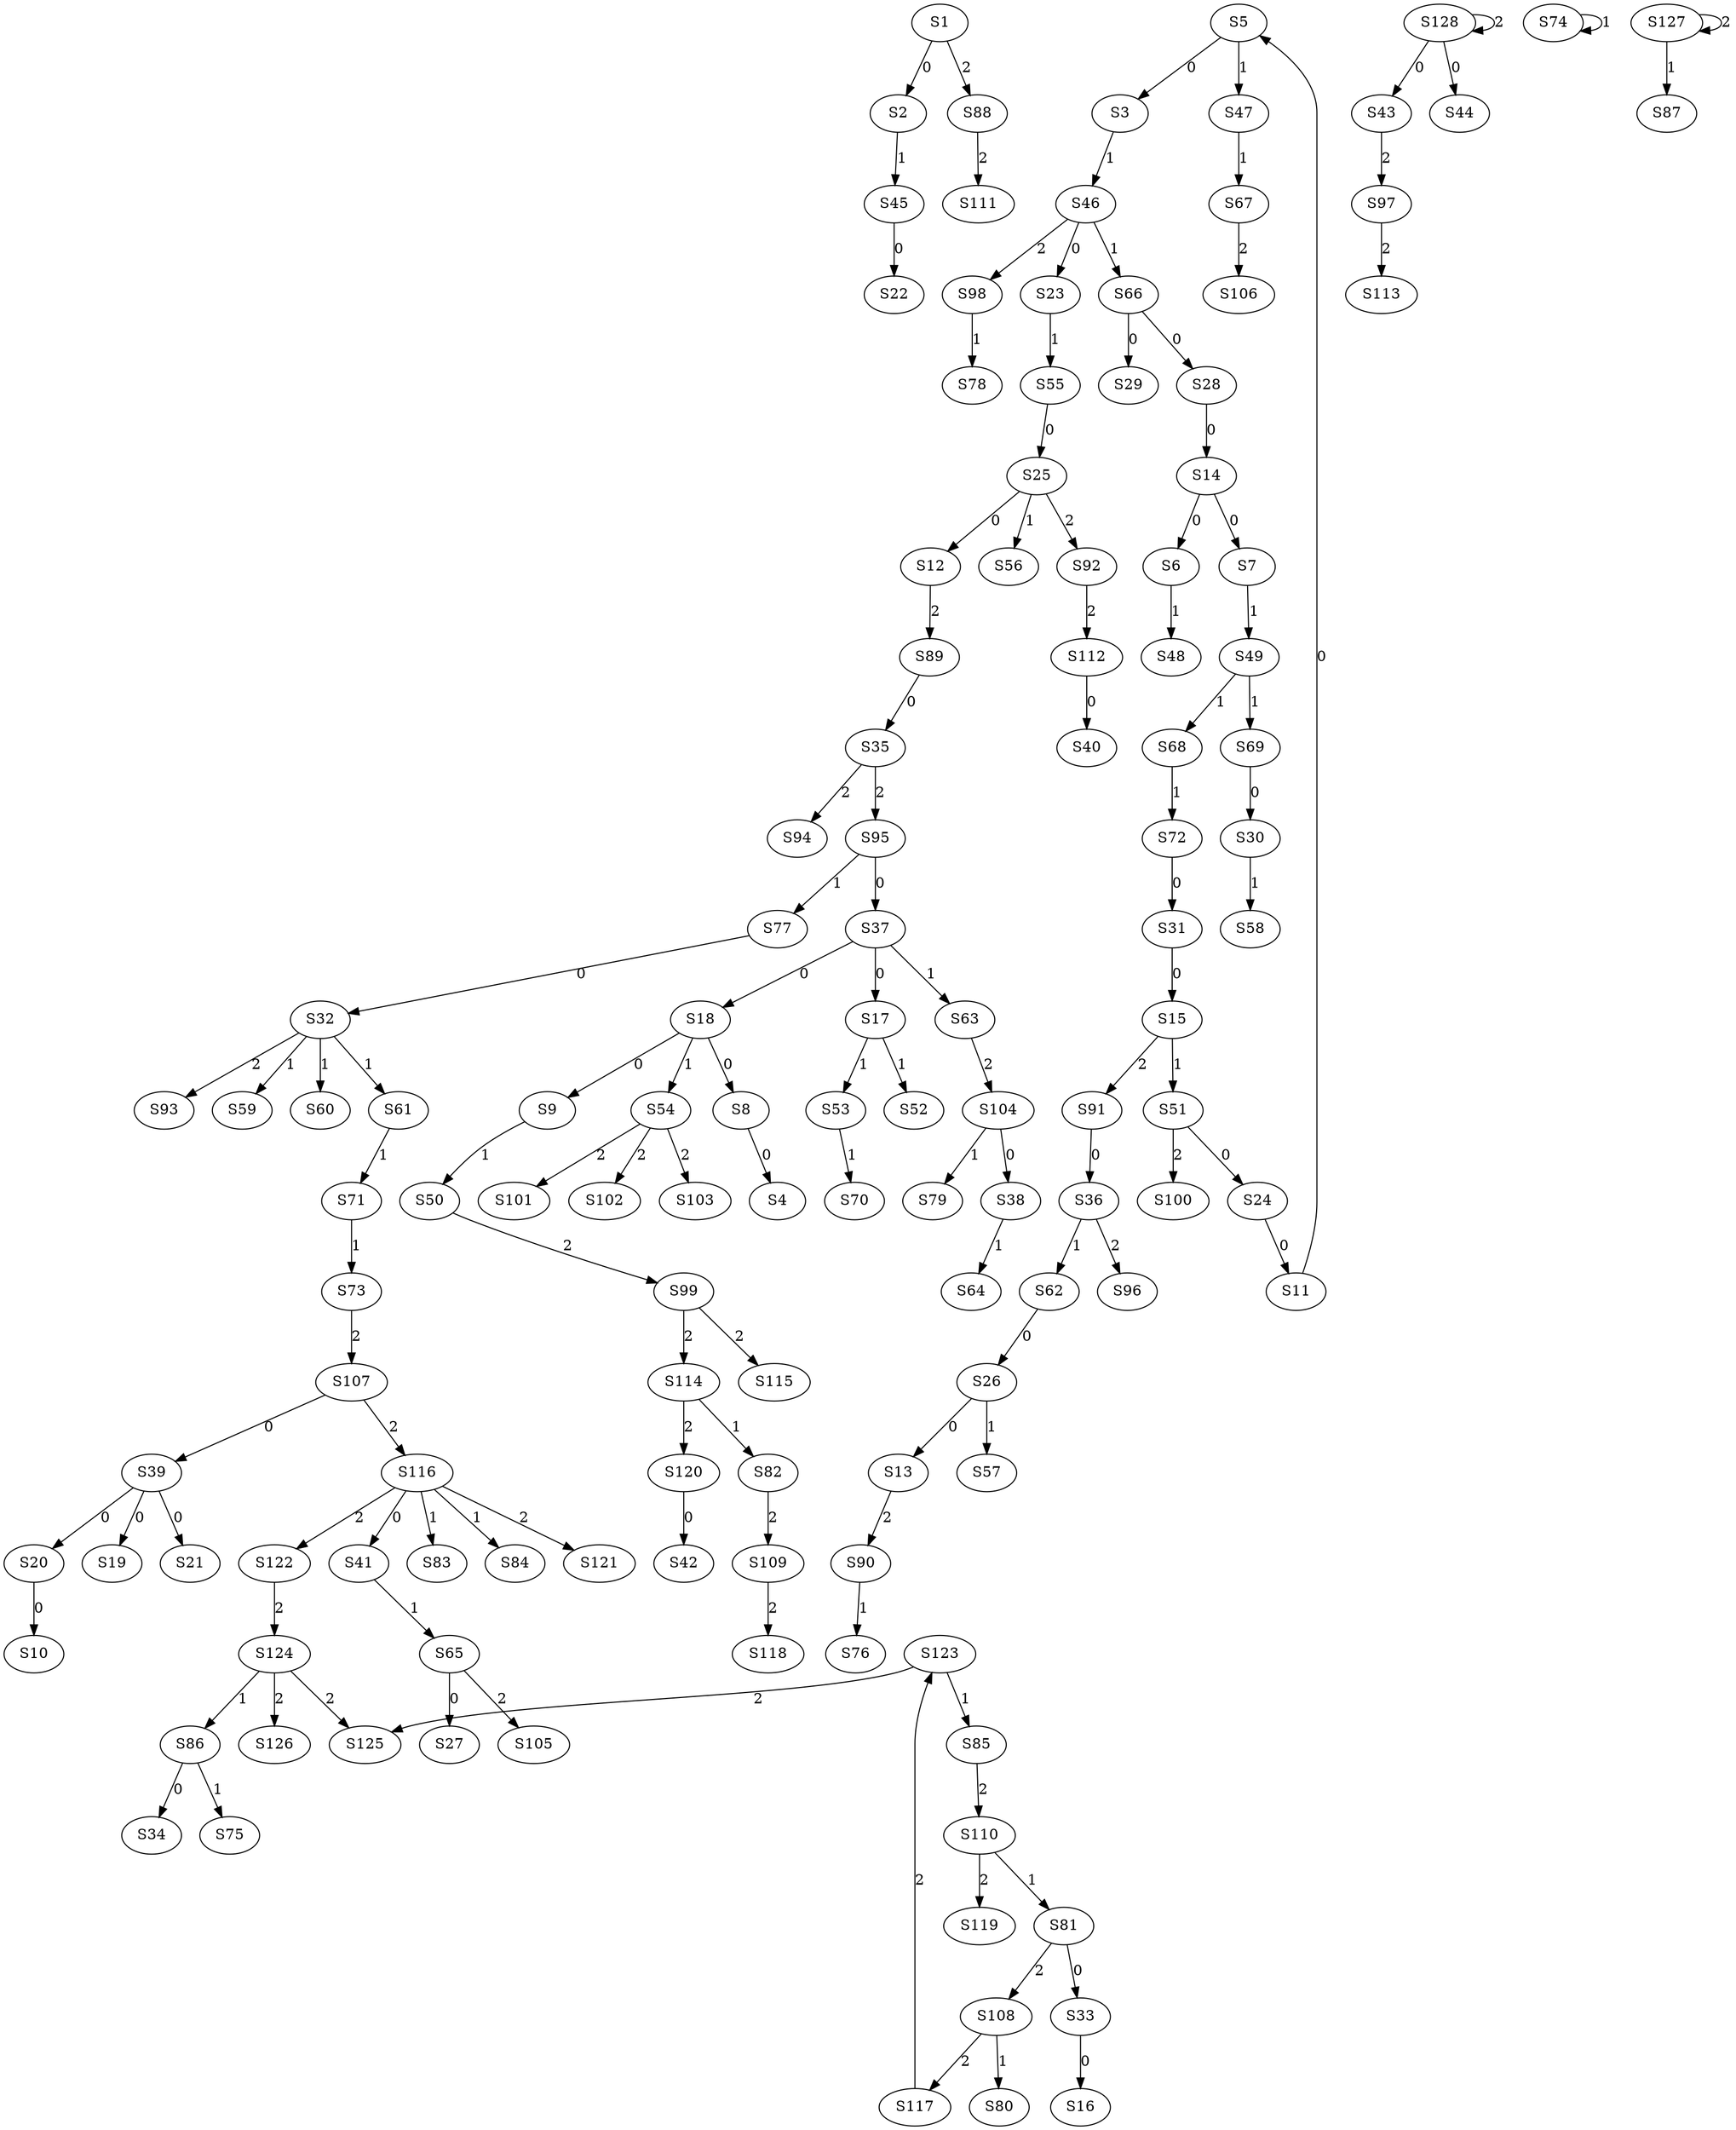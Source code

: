 strict digraph {
	S1 -> S2 [ label = 0 ];
	S5 -> S3 [ label = 0 ];
	S8 -> S4 [ label = 0 ];
	S11 -> S5 [ label = 0 ];
	S14 -> S6 [ label = 0 ];
	S14 -> S7 [ label = 0 ];
	S18 -> S8 [ label = 0 ];
	S18 -> S9 [ label = 0 ];
	S20 -> S10 [ label = 0 ];
	S24 -> S11 [ label = 0 ];
	S25 -> S12 [ label = 0 ];
	S26 -> S13 [ label = 0 ];
	S28 -> S14 [ label = 0 ];
	S31 -> S15 [ label = 0 ];
	S33 -> S16 [ label = 0 ];
	S37 -> S17 [ label = 0 ];
	S37 -> S18 [ label = 0 ];
	S39 -> S19 [ label = 0 ];
	S39 -> S20 [ label = 0 ];
	S39 -> S21 [ label = 0 ];
	S45 -> S22 [ label = 0 ];
	S46 -> S23 [ label = 0 ];
	S51 -> S24 [ label = 0 ];
	S55 -> S25 [ label = 0 ];
	S62 -> S26 [ label = 0 ];
	S65 -> S27 [ label = 0 ];
	S66 -> S28 [ label = 0 ];
	S66 -> S29 [ label = 0 ];
	S69 -> S30 [ label = 0 ];
	S72 -> S31 [ label = 0 ];
	S77 -> S32 [ label = 0 ];
	S81 -> S33 [ label = 0 ];
	S86 -> S34 [ label = 0 ];
	S89 -> S35 [ label = 0 ];
	S91 -> S36 [ label = 0 ];
	S95 -> S37 [ label = 0 ];
	S104 -> S38 [ label = 0 ];
	S107 -> S39 [ label = 0 ];
	S112 -> S40 [ label = 0 ];
	S116 -> S41 [ label = 0 ];
	S120 -> S42 [ label = 0 ];
	S128 -> S43 [ label = 0 ];
	S128 -> S44 [ label = 0 ];
	S2 -> S45 [ label = 1 ];
	S3 -> S46 [ label = 1 ];
	S5 -> S47 [ label = 1 ];
	S6 -> S48 [ label = 1 ];
	S7 -> S49 [ label = 1 ];
	S9 -> S50 [ label = 1 ];
	S15 -> S51 [ label = 1 ];
	S17 -> S52 [ label = 1 ];
	S17 -> S53 [ label = 1 ];
	S18 -> S54 [ label = 1 ];
	S23 -> S55 [ label = 1 ];
	S25 -> S56 [ label = 1 ];
	S26 -> S57 [ label = 1 ];
	S30 -> S58 [ label = 1 ];
	S32 -> S59 [ label = 1 ];
	S32 -> S60 [ label = 1 ];
	S32 -> S61 [ label = 1 ];
	S36 -> S62 [ label = 1 ];
	S37 -> S63 [ label = 1 ];
	S38 -> S64 [ label = 1 ];
	S41 -> S65 [ label = 1 ];
	S46 -> S66 [ label = 1 ];
	S47 -> S67 [ label = 1 ];
	S49 -> S68 [ label = 1 ];
	S49 -> S69 [ label = 1 ];
	S53 -> S70 [ label = 1 ];
	S61 -> S71 [ label = 1 ];
	S68 -> S72 [ label = 1 ];
	S71 -> S73 [ label = 1 ];
	S74 -> S74 [ label = 1 ];
	S86 -> S75 [ label = 1 ];
	S90 -> S76 [ label = 1 ];
	S95 -> S77 [ label = 1 ];
	S98 -> S78 [ label = 1 ];
	S104 -> S79 [ label = 1 ];
	S108 -> S80 [ label = 1 ];
	S110 -> S81 [ label = 1 ];
	S114 -> S82 [ label = 1 ];
	S116 -> S83 [ label = 1 ];
	S116 -> S84 [ label = 1 ];
	S123 -> S85 [ label = 1 ];
	S124 -> S86 [ label = 1 ];
	S127 -> S87 [ label = 1 ];
	S1 -> S88 [ label = 2 ];
	S12 -> S89 [ label = 2 ];
	S13 -> S90 [ label = 2 ];
	S15 -> S91 [ label = 2 ];
	S25 -> S92 [ label = 2 ];
	S32 -> S93 [ label = 2 ];
	S35 -> S94 [ label = 2 ];
	S35 -> S95 [ label = 2 ];
	S36 -> S96 [ label = 2 ];
	S43 -> S97 [ label = 2 ];
	S46 -> S98 [ label = 2 ];
	S50 -> S99 [ label = 2 ];
	S51 -> S100 [ label = 2 ];
	S54 -> S101 [ label = 2 ];
	S54 -> S102 [ label = 2 ];
	S54 -> S103 [ label = 2 ];
	S63 -> S104 [ label = 2 ];
	S65 -> S105 [ label = 2 ];
	S67 -> S106 [ label = 2 ];
	S73 -> S107 [ label = 2 ];
	S81 -> S108 [ label = 2 ];
	S82 -> S109 [ label = 2 ];
	S85 -> S110 [ label = 2 ];
	S88 -> S111 [ label = 2 ];
	S92 -> S112 [ label = 2 ];
	S97 -> S113 [ label = 2 ];
	S99 -> S114 [ label = 2 ];
	S99 -> S115 [ label = 2 ];
	S107 -> S116 [ label = 2 ];
	S108 -> S117 [ label = 2 ];
	S109 -> S118 [ label = 2 ];
	S110 -> S119 [ label = 2 ];
	S114 -> S120 [ label = 2 ];
	S116 -> S121 [ label = 2 ];
	S116 -> S122 [ label = 2 ];
	S117 -> S123 [ label = 2 ];
	S122 -> S124 [ label = 2 ];
	S123 -> S125 [ label = 2 ];
	S124 -> S126 [ label = 2 ];
	S127 -> S127 [ label = 2 ];
	S128 -> S128 [ label = 2 ];
	S124 -> S125 [ label = 2 ];
}